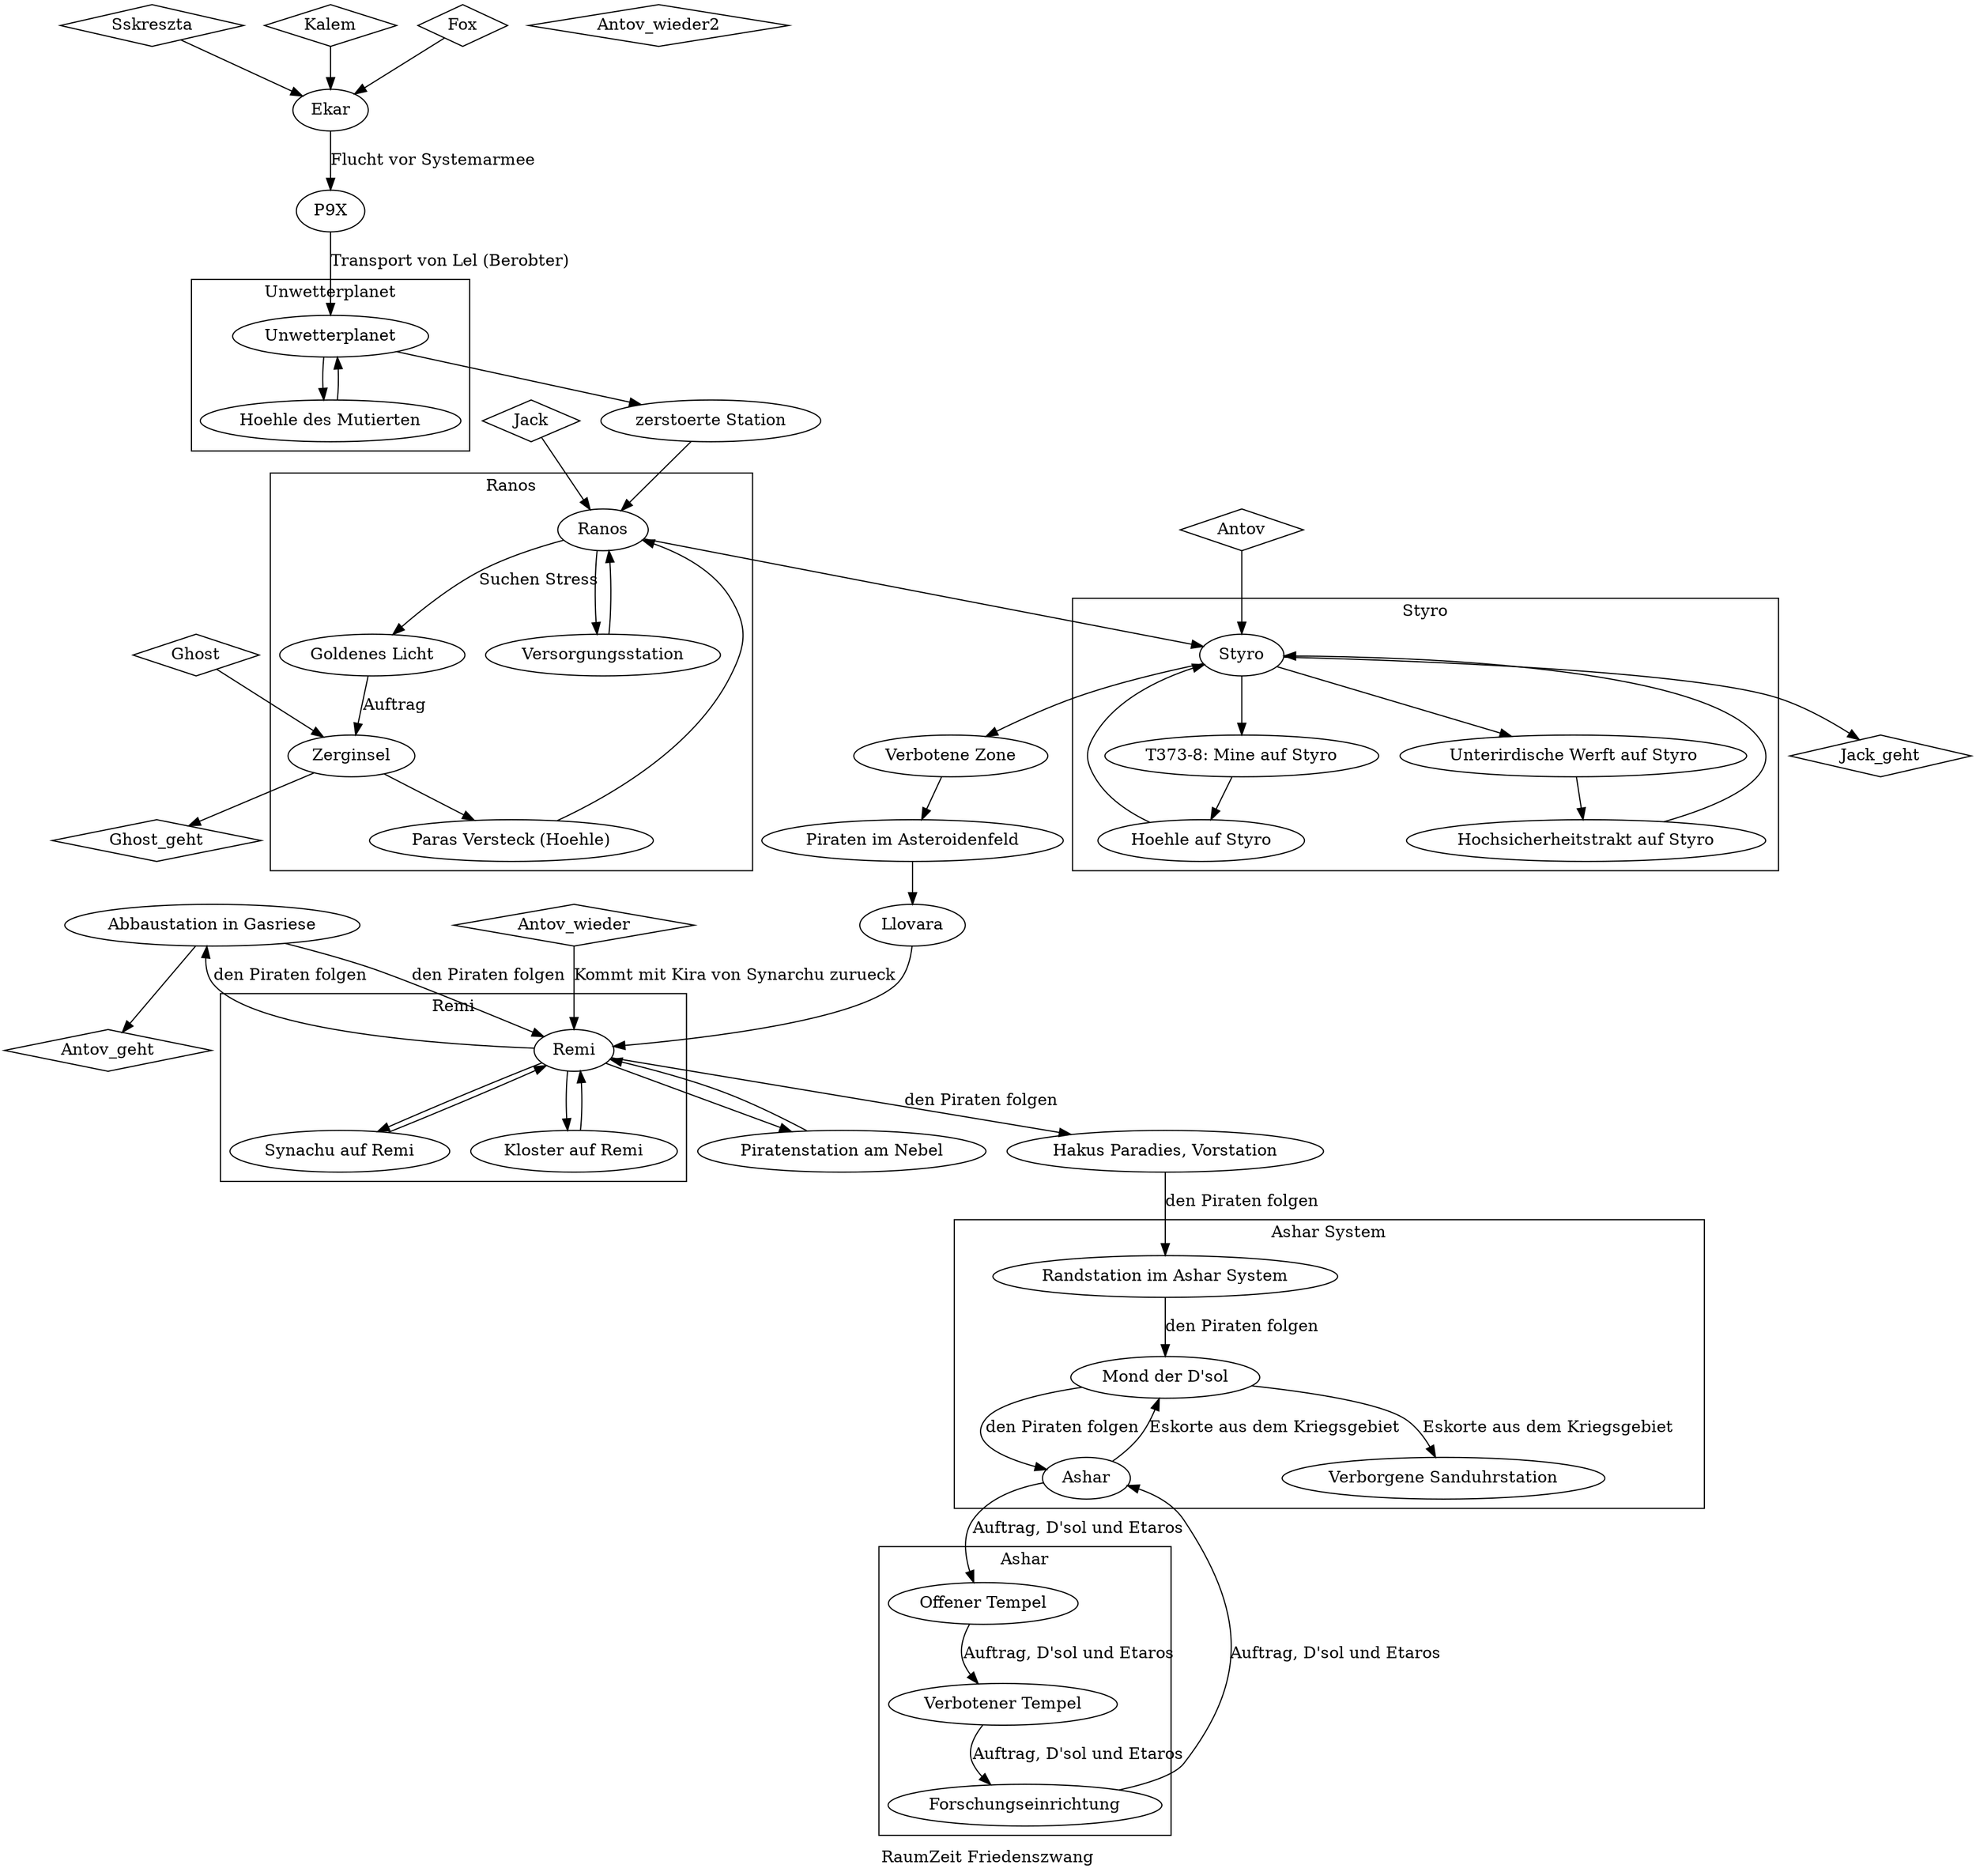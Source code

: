 digraph G {
    name = "RaumZeit Friedenszwang"
    label = "RaumZeit Friedenszwang"
    // Personen
    node [shape="diamond"] Sskreszta; Kalem; Fox; Jack; Jack_geht; Ghost; Ghost_geht; Antov; Antov_geht; Antov_wieder; Antov_wieder2
    
    node [shape=""]
    // dazugestoßen 
    Sskreszta -> Ekar
    Kalem -> Ekar
    Fox -> Ekar
    Jack -> Ranos
    Ghost -> Zerginsel 
    Antov -> Styro
    
    // verlassen
    Zerginsel -> Ghost_geht
    Styro -> Jack_geht
    "Abbaustation in Gasriese" -> Antov_geht

    // wiedergekommen
    edge [label="Kommt mit Kira von Synarchu zurueck"]
    Antov_wieder -> Remi
    
    // Der Weg
    edge [label="Flucht vor Systemarmee"] Ekar -> P9X 
    edge [label="Transport von Lel (Berobter)"] P9X -> Unwetterplanet
    edge [label=""]
    Unwetterplanet -> "zerstoerte Station" -> Ranos -> Styro -> "Verbotene Zone" -> "Piraten im Asteroidenfeld" -> Llovara -> Remi -> "Piratenstation am Nebel" -> Remi

    edge [label="den Piraten folgen"] Remi -> "Abbaustation in Gasriese" -> Remi
    Remi -> "Hakus Paradies, Vorstation" -> "Randstation im Ashar System"

    // Wie es weitergehen koennte. 
    edge [style="dashed"]
    
    edge [label="" style=""]
    // Beschreibungen
        
        // Ereignisse auf dem Unwetterplaneten
        subgraph cluster0 {
            name = Unwetterplanet
            label = Unwetterplanet
            Unwetterplanet -> "Hoehle des Mutierten" -> Unwetterplanet
        }
        
        // Ereignisse in Ranos
        subgraph cluster1 {
            name = Ranos
            label = Ranos
            edge [label="Suchen Stress"]Ranos -> "Goldenes Licht"
            edge [label="Auftrag"] "Goldenes Licht" -> Zerginsel
            edge [label=""] Zerginsel -> "Paras Versteck (Hoehle)" -> Ranos -> Versorgungsstation -> Ranos
        }
        
        // Ereignisse in Styro
        subgraph cluster2 {
            name = Styro
            label = Styro
            Styro -> "T373-8: Mine auf Styro" ->  "Hoehle auf Styro" -> Styro -> "Unterirdische Werft auf Styro" -> "Hochsicherheitstrakt auf Styro" -> Styro 
        }
        
        // Ereignisse auf Remi
        subgraph cluster3 { 
            name = Remi
            label = Remi
            Remi -> "Synachu auf Remi" -> Remi -> "Kloster auf Remi" -> Remi
        }

        // Ereignisse bei Ashar
        subgraph cluster4 { 
            name = "Ashar System"
            label = "Ashar System"
            edge [label="den Piraten folgen"] "Randstation im Ashar System" -> "Mond der D'sol" -> "Ashar" 
            edge [label="Eskorte aus dem Kriegsgebiet"] Ashar -> "Mond der D'sol" -> "Verborgene Sanduhrstation"
        }

        // Ereignisse auf Ashar
        subgraph cluster5 { 
            name = "Ashar"
            label = "Ashar"
            edge [label="Auftrag, D'sol und Etaros"] Ashar -> "Offener Tempel" -> "Verbotener Tempel" -> Forschungseinrichtung -> Ashar
        }
}

